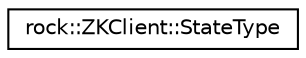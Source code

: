 digraph "类继承关系图"
{
 // LATEX_PDF_SIZE
  edge [fontname="Helvetica",fontsize="10",labelfontname="Helvetica",labelfontsize="10"];
  node [fontname="Helvetica",fontsize="10",shape=record];
  rankdir="LR";
  Node0 [label="rock::ZKClient::StateType",height=0.2,width=0.4,color="black", fillcolor="white", style="filled",URL="$classrock_1_1ZKClient_1_1StateType.html",tooltip=" "];
}
